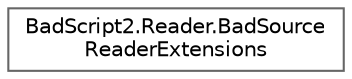 digraph "Graphical Class Hierarchy"
{
 // LATEX_PDF_SIZE
  bgcolor="transparent";
  edge [fontname=Helvetica,fontsize=10,labelfontname=Helvetica,labelfontsize=10];
  node [fontname=Helvetica,fontsize=10,shape=box,height=0.2,width=0.4];
  rankdir="LR";
  Node0 [id="Node000000",label="BadScript2.Reader.BadSource\lReaderExtensions",height=0.2,width=0.4,color="grey40", fillcolor="white", style="filled",URL="$class_bad_script2_1_1_reader_1_1_bad_source_reader_extensions.html",tooltip="Extensions for the Source Reader."];
}
